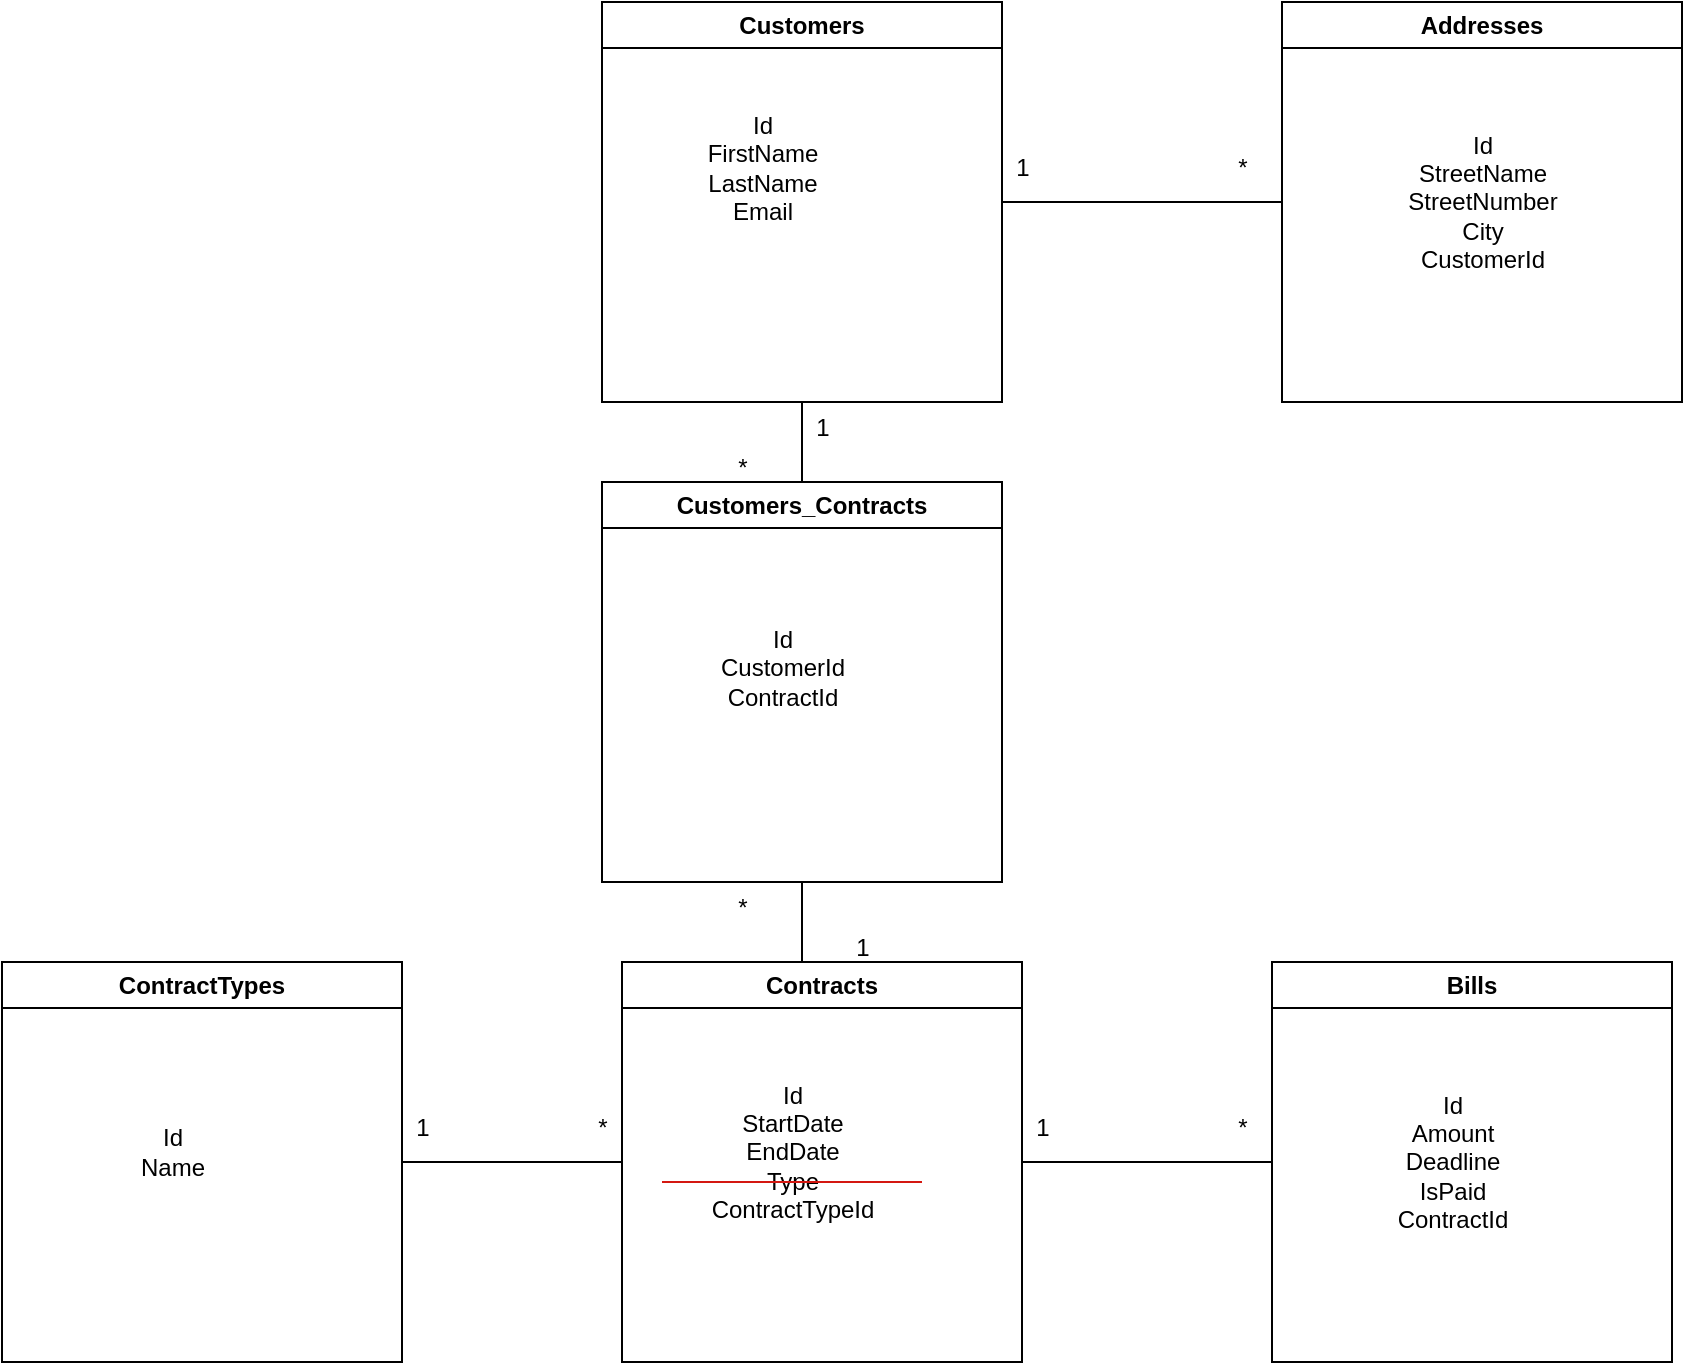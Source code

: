 <mxfile version="24.5.4" type="device">
  <diagram name="Page-1" id="PvIMbYLGk_rI9HT6wfRN">
    <mxGraphModel dx="2284" dy="746" grid="1" gridSize="10" guides="1" tooltips="1" connect="1" arrows="1" fold="1" page="1" pageScale="1" pageWidth="850" pageHeight="1100" math="0" shadow="0">
      <root>
        <mxCell id="0" />
        <mxCell id="1" parent="0" />
        <mxCell id="FbWt6x-5vPqJLpbBBlVs-1" value="Customers" style="swimlane;whiteSpace=wrap;html=1;" parent="1" vertex="1">
          <mxGeometry x="40" y="40" width="200" height="200" as="geometry" />
        </mxCell>
        <mxCell id="FbWt6x-5vPqJLpbBBlVs-2" value="Contracts" style="swimlane;whiteSpace=wrap;html=1;" parent="1" vertex="1">
          <mxGeometry x="50" y="520" width="200" height="200" as="geometry" />
        </mxCell>
        <mxCell id="FbWt6x-5vPqJLpbBBlVs-30" value="Id&lt;div&gt;StartDate&lt;/div&gt;&lt;div&gt;EndDate&lt;/div&gt;&lt;div&gt;Type&lt;/div&gt;&lt;div&gt;ContractTypeId&lt;/div&gt;" style="text;html=1;align=center;verticalAlign=middle;resizable=0;points=[];autosize=1;strokeColor=none;fillColor=none;" parent="FbWt6x-5vPqJLpbBBlVs-2" vertex="1">
          <mxGeometry x="35" y="50" width="100" height="90" as="geometry" />
        </mxCell>
        <mxCell id="FbWt6x-5vPqJLpbBBlVs-3" value="Bills" style="swimlane;whiteSpace=wrap;html=1;" parent="1" vertex="1">
          <mxGeometry x="375" y="520" width="200" height="200" as="geometry" />
        </mxCell>
        <mxCell id="FbWt6x-5vPqJLpbBBlVs-31" value="Id&lt;div&gt;Amount&lt;/div&gt;&lt;div&gt;Deadline&lt;/div&gt;&lt;div&gt;IsPaid&lt;/div&gt;&lt;div&gt;ContractId&lt;/div&gt;" style="text;html=1;align=center;verticalAlign=middle;resizable=0;points=[];autosize=1;strokeColor=none;fillColor=none;" parent="FbWt6x-5vPqJLpbBBlVs-3" vertex="1">
          <mxGeometry x="50" y="55" width="80" height="90" as="geometry" />
        </mxCell>
        <mxCell id="FbWt6x-5vPqJLpbBBlVs-4" value="Addresses" style="swimlane;whiteSpace=wrap;html=1;" parent="1" vertex="1">
          <mxGeometry x="380" y="40" width="200" height="200" as="geometry" />
        </mxCell>
        <mxCell id="FbWt6x-5vPqJLpbBBlVs-27" value="Id&lt;div&gt;StreetName&lt;/div&gt;&lt;div&gt;StreetNumber&lt;/div&gt;&lt;div&gt;City&lt;/div&gt;&lt;div&gt;CustomerId&lt;/div&gt;" style="text;html=1;align=center;verticalAlign=middle;resizable=0;points=[];autosize=1;strokeColor=none;fillColor=none;" parent="FbWt6x-5vPqJLpbBBlVs-4" vertex="1">
          <mxGeometry x="50" y="55" width="100" height="90" as="geometry" />
        </mxCell>
        <mxCell id="FbWt6x-5vPqJLpbBBlVs-12" value="1" style="text;html=1;align=center;verticalAlign=middle;resizable=0;points=[];autosize=1;strokeColor=none;fillColor=none;" parent="1" vertex="1">
          <mxGeometry x="235" y="108" width="30" height="30" as="geometry" />
        </mxCell>
        <mxCell id="FbWt6x-5vPqJLpbBBlVs-13" value="*" style="text;html=1;align=center;verticalAlign=middle;resizable=0;points=[];autosize=1;strokeColor=none;fillColor=none;" parent="1" vertex="1">
          <mxGeometry x="345" y="108" width="30" height="30" as="geometry" />
        </mxCell>
        <mxCell id="FbWt6x-5vPqJLpbBBlVs-14" value="" style="endArrow=none;html=1;rounded=0;exitX=1;exitY=0.5;exitDx=0;exitDy=0;" parent="1" source="FbWt6x-5vPqJLpbBBlVs-1" edge="1">
          <mxGeometry width="50" height="50" relative="1" as="geometry">
            <mxPoint x="240" y="160" as="sourcePoint" />
            <mxPoint x="380" y="140" as="targetPoint" />
          </mxGeometry>
        </mxCell>
        <mxCell id="FbWt6x-5vPqJLpbBBlVs-17" value="" style="endArrow=none;html=1;rounded=0;exitX=1;exitY=0.5;exitDx=0;exitDy=0;entryX=0;entryY=0.5;entryDx=0;entryDy=0;" parent="1" source="FbWt6x-5vPqJLpbBBlVs-2" target="FbWt6x-5vPqJLpbBBlVs-3" edge="1">
          <mxGeometry width="50" height="50" relative="1" as="geometry">
            <mxPoint x="340" y="410" as="sourcePoint" />
            <mxPoint x="390" y="360" as="targetPoint" />
          </mxGeometry>
        </mxCell>
        <mxCell id="FbWt6x-5vPqJLpbBBlVs-18" value="Customers_Contracts" style="swimlane;whiteSpace=wrap;html=1;" parent="1" vertex="1">
          <mxGeometry x="40" y="280" width="200" height="200" as="geometry" />
        </mxCell>
        <mxCell id="FbWt6x-5vPqJLpbBBlVs-19" value="" style="endArrow=none;html=1;rounded=0;exitX=0.5;exitY=0;exitDx=0;exitDy=0;entryX=0.5;entryY=1;entryDx=0;entryDy=0;" parent="1" source="FbWt6x-5vPqJLpbBBlVs-18" target="FbWt6x-5vPqJLpbBBlVs-1" edge="1">
          <mxGeometry width="50" height="50" relative="1" as="geometry">
            <mxPoint x="340" y="410" as="sourcePoint" />
            <mxPoint x="390" y="360" as="targetPoint" />
          </mxGeometry>
        </mxCell>
        <mxCell id="FbWt6x-5vPqJLpbBBlVs-20" value="" style="endArrow=none;html=1;rounded=0;exitX=0.45;exitY=0;exitDx=0;exitDy=0;entryX=0.5;entryY=1;entryDx=0;entryDy=0;exitPerimeter=0;" parent="1" source="FbWt6x-5vPqJLpbBBlVs-2" target="FbWt6x-5vPqJLpbBBlVs-18" edge="1">
          <mxGeometry width="50" height="50" relative="1" as="geometry">
            <mxPoint x="340" y="410" as="sourcePoint" />
            <mxPoint x="390" y="360" as="targetPoint" />
          </mxGeometry>
        </mxCell>
        <mxCell id="FbWt6x-5vPqJLpbBBlVs-21" value="1" style="text;html=1;align=center;verticalAlign=middle;resizable=0;points=[];autosize=1;strokeColor=none;fillColor=none;" parent="1" vertex="1">
          <mxGeometry x="135" y="238" width="30" height="30" as="geometry" />
        </mxCell>
        <mxCell id="FbWt6x-5vPqJLpbBBlVs-22" value="*" style="text;html=1;align=center;verticalAlign=middle;resizable=0;points=[];autosize=1;strokeColor=none;fillColor=none;" parent="1" vertex="1">
          <mxGeometry x="95" y="258" width="30" height="30" as="geometry" />
        </mxCell>
        <mxCell id="FbWt6x-5vPqJLpbBBlVs-23" value="*" style="text;html=1;align=center;verticalAlign=middle;resizable=0;points=[];autosize=1;strokeColor=none;fillColor=none;" parent="1" vertex="1">
          <mxGeometry x="95" y="478" width="30" height="30" as="geometry" />
        </mxCell>
        <mxCell id="FbWt6x-5vPqJLpbBBlVs-24" value="1" style="text;html=1;align=center;verticalAlign=middle;resizable=0;points=[];autosize=1;strokeColor=none;fillColor=none;" parent="1" vertex="1">
          <mxGeometry x="155" y="498" width="30" height="30" as="geometry" />
        </mxCell>
        <mxCell id="FbWt6x-5vPqJLpbBBlVs-25" value="1" style="text;html=1;align=center;verticalAlign=middle;resizable=0;points=[];autosize=1;strokeColor=none;fillColor=none;" parent="1" vertex="1">
          <mxGeometry x="245" y="588" width="30" height="30" as="geometry" />
        </mxCell>
        <mxCell id="FbWt6x-5vPqJLpbBBlVs-26" value="*" style="text;html=1;align=center;verticalAlign=middle;resizable=0;points=[];autosize=1;strokeColor=none;fillColor=none;" parent="1" vertex="1">
          <mxGeometry x="345" y="588" width="30" height="30" as="geometry" />
        </mxCell>
        <mxCell id="FbWt6x-5vPqJLpbBBlVs-28" value="Id&lt;div&gt;FirstName&lt;/div&gt;&lt;div&gt;LastName&lt;/div&gt;&lt;div&gt;Email&lt;/div&gt;" style="text;html=1;align=center;verticalAlign=middle;resizable=0;points=[];autosize=1;strokeColor=none;fillColor=none;" parent="1" vertex="1">
          <mxGeometry x="80" y="88" width="80" height="70" as="geometry" />
        </mxCell>
        <mxCell id="FbWt6x-5vPqJLpbBBlVs-29" value="Id&lt;div&gt;CustomerId&lt;/div&gt;&lt;div&gt;ContractId&lt;/div&gt;" style="text;html=1;align=center;verticalAlign=middle;resizable=0;points=[];autosize=1;strokeColor=none;fillColor=none;" parent="1" vertex="1">
          <mxGeometry x="85" y="343" width="90" height="60" as="geometry" />
        </mxCell>
        <mxCell id="SmfXBxAHtI4I50UHOaob-1" value="ContractTypes" style="swimlane;whiteSpace=wrap;html=1;" vertex="1" parent="1">
          <mxGeometry x="-260" y="520" width="200" height="200" as="geometry" />
        </mxCell>
        <mxCell id="SmfXBxAHtI4I50UHOaob-2" value="Id&lt;div&gt;Name&lt;/div&gt;" style="text;html=1;align=center;verticalAlign=middle;resizable=0;points=[];autosize=1;strokeColor=none;fillColor=none;" vertex="1" parent="SmfXBxAHtI4I50UHOaob-1">
          <mxGeometry x="55" y="75" width="60" height="40" as="geometry" />
        </mxCell>
        <mxCell id="SmfXBxAHtI4I50UHOaob-3" value="" style="endArrow=none;html=1;rounded=0;exitX=1;exitY=0.5;exitDx=0;exitDy=0;entryX=0;entryY=0.5;entryDx=0;entryDy=0;" edge="1" parent="1" source="SmfXBxAHtI4I50UHOaob-1" target="FbWt6x-5vPqJLpbBBlVs-2">
          <mxGeometry width="50" height="50" relative="1" as="geometry">
            <mxPoint x="400" y="490" as="sourcePoint" />
            <mxPoint x="450" y="440" as="targetPoint" />
          </mxGeometry>
        </mxCell>
        <mxCell id="SmfXBxAHtI4I50UHOaob-4" value="1" style="text;html=1;align=center;verticalAlign=middle;resizable=0;points=[];autosize=1;strokeColor=none;fillColor=none;" vertex="1" parent="1">
          <mxGeometry x="-65" y="588" width="30" height="30" as="geometry" />
        </mxCell>
        <mxCell id="SmfXBxAHtI4I50UHOaob-5" value="*" style="text;html=1;align=center;verticalAlign=middle;resizable=0;points=[];autosize=1;strokeColor=none;fillColor=none;" vertex="1" parent="1">
          <mxGeometry x="25" y="588" width="30" height="30" as="geometry" />
        </mxCell>
        <mxCell id="SmfXBxAHtI4I50UHOaob-10" value="" style="endArrow=none;html=1;rounded=0;fillColor=#f8cecc;strokeColor=#D41811;" edge="1" parent="1">
          <mxGeometry width="50" height="50" relative="1" as="geometry">
            <mxPoint x="70" y="630" as="sourcePoint" />
            <mxPoint x="200" y="630" as="targetPoint" />
          </mxGeometry>
        </mxCell>
      </root>
    </mxGraphModel>
  </diagram>
</mxfile>
